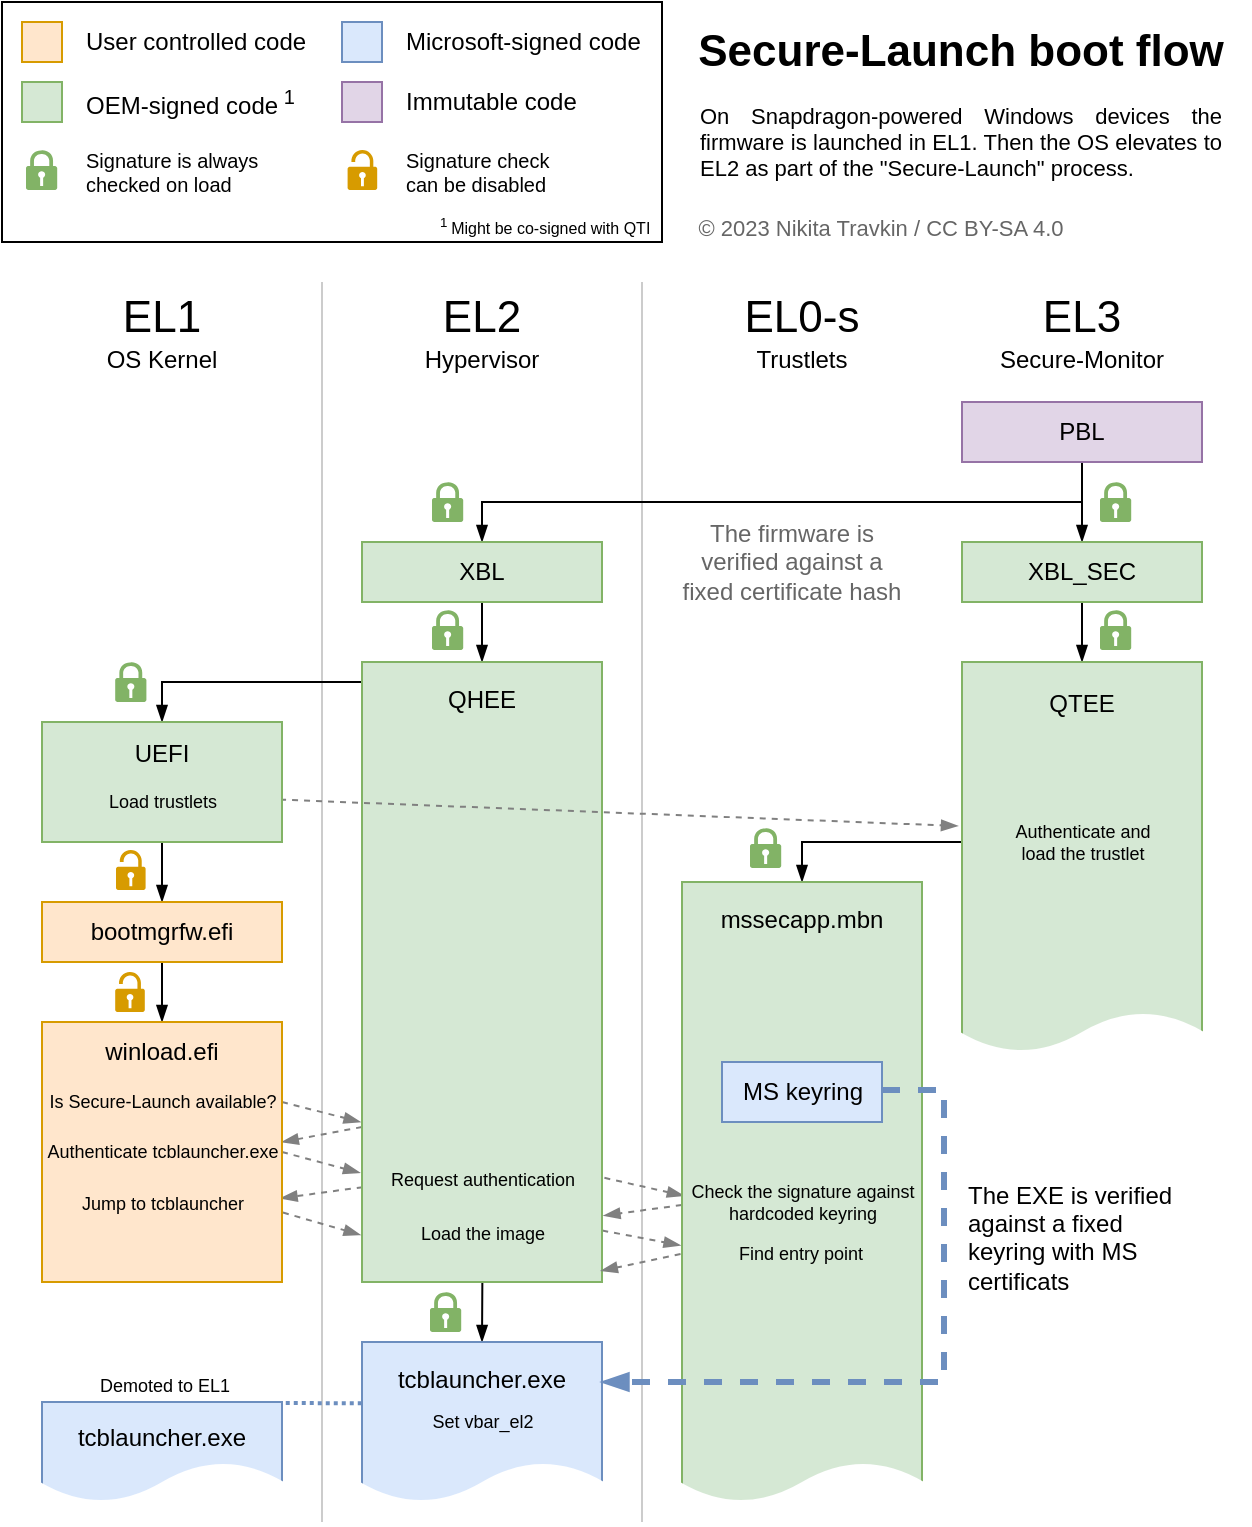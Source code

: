 <mxfile version="21.3.3" type="device" pages="3">
  <diagram name="High level" id="QaGkLpzNY3fIcSwiwL0v">
    <mxGraphModel dx="1023" dy="1161" grid="0" gridSize="10" guides="1" tooltips="1" connect="1" arrows="1" fold="1" page="1" pageScale="1" pageWidth="1169" pageHeight="827" math="0" shadow="0">
      <root>
        <mxCell id="0" />
        <mxCell id="1" parent="0" />
        <mxCell id="upqsOK9GShhbb4oI3mX5-88" value="" style="endArrow=none;html=1;strokeWidth=1;rounded=0;labelBackgroundColor=default;strokeColor=#CCCCCC;fontFamily=Helvetica;fontSize=11;fontColor=default;shape=connector;" edge="1" parent="1">
          <mxGeometry width="50" height="50" relative="1" as="geometry">
            <mxPoint x="330" y="770" as="sourcePoint" />
            <mxPoint x="330" y="150" as="targetPoint" />
          </mxGeometry>
        </mxCell>
        <mxCell id="upqsOK9GShhbb4oI3mX5-89" value="" style="endArrow=none;html=1;strokeWidth=1;rounded=0;labelBackgroundColor=default;strokeColor=#CCCCCC;fontFamily=Helvetica;fontSize=11;fontColor=default;shape=connector;" edge="1" parent="1">
          <mxGeometry width="50" height="50" relative="1" as="geometry">
            <mxPoint x="170" y="770" as="sourcePoint" />
            <mxPoint x="170" y="150" as="targetPoint" />
          </mxGeometry>
        </mxCell>
        <mxCell id="upqsOK9GShhbb4oI3mX5-9" value="" style="rounded=0;whiteSpace=wrap;html=1;" vertex="1" parent="1">
          <mxGeometry x="10" y="10" width="330" height="120" as="geometry" />
        </mxCell>
        <mxCell id="upqsOK9GShhbb4oI3mX5-1" value="&lt;div&gt;&lt;font style=&quot;font-size: 22px;&quot;&gt;EL1&lt;/font&gt;&lt;/div&gt;OS Kernel" style="text;html=1;strokeColor=none;fillColor=none;align=center;verticalAlign=middle;whiteSpace=wrap;rounded=0;" vertex="1" parent="1">
          <mxGeometry x="60" y="160" width="60" height="30" as="geometry" />
        </mxCell>
        <mxCell id="upqsOK9GShhbb4oI3mX5-4" value="&lt;div&gt;&lt;font style=&quot;font-size: 22px;&quot;&gt;EL2&lt;/font&gt;&lt;/div&gt;Hypervisor" style="text;html=1;strokeColor=none;fillColor=none;align=center;verticalAlign=middle;whiteSpace=wrap;rounded=0;" vertex="1" parent="1">
          <mxGeometry x="220" y="160" width="60" height="30" as="geometry" />
        </mxCell>
        <mxCell id="upqsOK9GShhbb4oI3mX5-5" value="&lt;div&gt;&lt;font style=&quot;font-size: 22px;&quot;&gt;EL3&lt;/font&gt;&lt;/div&gt;Secure-Monitor" style="text;html=1;strokeColor=none;fillColor=none;align=center;verticalAlign=middle;whiteSpace=wrap;rounded=0;" vertex="1" parent="1">
          <mxGeometry x="500" y="160" width="100" height="30" as="geometry" />
        </mxCell>
        <mxCell id="upqsOK9GShhbb4oI3mX5-8" value="&lt;div style=&quot;font-size: 8px;&quot; align=&quot;left&quot;&gt;&lt;font style=&quot;font-size: 8px;&quot;&gt;&lt;sup&gt;1 &lt;/sup&gt;Might be co-signed with QTI&lt;font style=&quot;font-size: 10px;&quot;&gt;&lt;br&gt;&lt;/font&gt;&lt;/font&gt;&lt;/div&gt;" style="text;html=1;align=left;verticalAlign=middle;resizable=0;points=[];autosize=1;strokeColor=none;fillColor=none;" vertex="1" parent="1">
          <mxGeometry x="227" y="107" width="130" height="30" as="geometry" />
        </mxCell>
        <mxCell id="upqsOK9GShhbb4oI3mX5-10" value="" style="rounded=0;whiteSpace=wrap;html=1;strokeWidth=1;strokeColor=#d79b00;fillColor=#ffe6cc;" vertex="1" parent="1">
          <mxGeometry x="20" y="20" width="20" height="20" as="geometry" />
        </mxCell>
        <mxCell id="upqsOK9GShhbb4oI3mX5-11" value="" style="rounded=0;whiteSpace=wrap;html=1;strokeWidth=1;strokeColor=#82b366;fillColor=#d5e8d4;" vertex="1" parent="1">
          <mxGeometry x="20" y="50" width="20" height="20" as="geometry" />
        </mxCell>
        <mxCell id="upqsOK9GShhbb4oI3mX5-12" value="" style="rounded=0;whiteSpace=wrap;html=1;strokeWidth=1;strokeColor=#6c8ebf;fillColor=#dae8fc;" vertex="1" parent="1">
          <mxGeometry x="180" y="20" width="20" height="20" as="geometry" />
        </mxCell>
        <mxCell id="upqsOK9GShhbb4oI3mX5-13" value="&lt;div align=&quot;left&quot;&gt;User controlled code&lt;br&gt;&lt;/div&gt;" style="text;html=1;align=left;verticalAlign=middle;resizable=0;points=[];autosize=1;strokeColor=none;fillColor=none;" vertex="1" parent="1">
          <mxGeometry x="50" y="15" width="130" height="30" as="geometry" />
        </mxCell>
        <mxCell id="upqsOK9GShhbb4oI3mX5-14" value="OEM-signed code&lt;sup&gt; 1&lt;br&gt;&lt;/sup&gt;" style="text;html=1;align=left;verticalAlign=middle;resizable=0;points=[];autosize=1;strokeColor=none;fillColor=none;" vertex="1" parent="1">
          <mxGeometry x="50" y="45" width="130" height="30" as="geometry" />
        </mxCell>
        <mxCell id="upqsOK9GShhbb4oI3mX5-17" value="Microsoft-signed code" style="text;html=1;align=left;verticalAlign=middle;resizable=0;points=[];autosize=1;strokeColor=none;fillColor=none;" vertex="1" parent="1">
          <mxGeometry x="210" y="15" width="140" height="30" as="geometry" />
        </mxCell>
        <mxCell id="upqsOK9GShhbb4oI3mX5-43" style="edgeStyle=orthogonalEdgeStyle;rounded=0;orthogonalLoop=1;jettySize=auto;html=1;exitX=0.5;exitY=1;exitDx=0;exitDy=0;entryX=0.5;entryY=0;entryDx=0;entryDy=0;endArrow=blockThin;endFill=1;" edge="1" parent="1" source="upqsOK9GShhbb4oI3mX5-19" target="upqsOK9GShhbb4oI3mX5-22">
          <mxGeometry relative="1" as="geometry" />
        </mxCell>
        <mxCell id="upqsOK9GShhbb4oI3mX5-45" style="edgeStyle=orthogonalEdgeStyle;rounded=0;orthogonalLoop=1;jettySize=auto;html=1;exitX=0.5;exitY=1;exitDx=0;exitDy=0;entryX=0.5;entryY=0;entryDx=0;entryDy=0;endArrow=blockThin;endFill=1;" edge="1" parent="1" source="upqsOK9GShhbb4oI3mX5-19" target="upqsOK9GShhbb4oI3mX5-23">
          <mxGeometry relative="1" as="geometry" />
        </mxCell>
        <mxCell id="upqsOK9GShhbb4oI3mX5-19" value="PBL" style="rounded=0;whiteSpace=wrap;html=1;fillColor=#e1d5e7;strokeColor=#9673a6;fontColor=#000000;" vertex="1" parent="1">
          <mxGeometry x="490" y="210" width="120" height="30" as="geometry" />
        </mxCell>
        <mxCell id="upqsOK9GShhbb4oI3mX5-20" value="" style="rounded=0;whiteSpace=wrap;html=1;strokeWidth=1;strokeColor=#9673a6;fillColor=#e1d5e7;" vertex="1" parent="1">
          <mxGeometry x="180" y="50" width="20" height="20" as="geometry" />
        </mxCell>
        <mxCell id="upqsOK9GShhbb4oI3mX5-21" value="Immutable code" style="text;html=1;align=left;verticalAlign=middle;resizable=0;points=[];autosize=1;strokeColor=none;fillColor=none;" vertex="1" parent="1">
          <mxGeometry x="210" y="45" width="110" height="30" as="geometry" />
        </mxCell>
        <mxCell id="upqsOK9GShhbb4oI3mX5-46" style="edgeStyle=orthogonalEdgeStyle;rounded=0;orthogonalLoop=1;jettySize=auto;html=1;exitX=0.5;exitY=1;exitDx=0;exitDy=0;entryX=0.5;entryY=0;entryDx=0;entryDy=0;endArrow=blockThin;endFill=1;" edge="1" parent="1" source="upqsOK9GShhbb4oI3mX5-22" target="upqsOK9GShhbb4oI3mX5-25">
          <mxGeometry relative="1" as="geometry" />
        </mxCell>
        <mxCell id="upqsOK9GShhbb4oI3mX5-22" value="XBL_SEC" style="rounded=0;whiteSpace=wrap;html=1;fillColor=#d5e8d4;strokeColor=#82b366;fontColor=#000000;" vertex="1" parent="1">
          <mxGeometry x="490" y="280" width="120" height="30" as="geometry" />
        </mxCell>
        <mxCell id="upqsOK9GShhbb4oI3mX5-47" style="edgeStyle=orthogonalEdgeStyle;shape=connector;rounded=0;orthogonalLoop=1;jettySize=auto;html=1;exitX=0.5;exitY=1;exitDx=0;exitDy=0;entryX=0.5;entryY=0;entryDx=0;entryDy=0;labelBackgroundColor=default;strokeColor=default;fontFamily=Helvetica;fontSize=11;fontColor=default;endArrow=blockThin;endFill=1;" edge="1" parent="1" source="upqsOK9GShhbb4oI3mX5-23" target="upqsOK9GShhbb4oI3mX5-30">
          <mxGeometry relative="1" as="geometry" />
        </mxCell>
        <mxCell id="upqsOK9GShhbb4oI3mX5-23" value="XBL" style="rounded=0;whiteSpace=wrap;html=1;fillColor=#d5e8d4;strokeColor=#82b366;fontColor=#000000;" vertex="1" parent="1">
          <mxGeometry x="190" y="280" width="120" height="30" as="geometry" />
        </mxCell>
        <mxCell id="upqsOK9GShhbb4oI3mX5-59" style="edgeStyle=orthogonalEdgeStyle;shape=connector;rounded=0;orthogonalLoop=1;jettySize=auto;html=1;exitX=0.015;exitY=0.214;exitDx=0;exitDy=0;entryX=0.5;entryY=0;entryDx=0;entryDy=0;labelBackgroundColor=default;strokeColor=default;fontFamily=Helvetica;fontSize=11;fontColor=default;endArrow=blockThin;endFill=1;exitPerimeter=0;" edge="1" parent="1" source="upqsOK9GShhbb4oI3mX5-25" target="upqsOK9GShhbb4oI3mX5-32">
          <mxGeometry relative="1" as="geometry">
            <Array as="points">
              <mxPoint x="410" y="430" />
            </Array>
          </mxGeometry>
        </mxCell>
        <mxCell id="upqsOK9GShhbb4oI3mX5-25" value="&lt;div&gt;QTEE&lt;/div&gt;&lt;div&gt;&lt;br&gt;&lt;/div&gt;&lt;div&gt;&lt;br&gt;&lt;/div&gt;&lt;div&gt;&lt;br&gt;&lt;/div&gt;&lt;div&gt;&lt;br&gt;&lt;/div&gt;&lt;div&gt;&lt;br&gt;&lt;/div&gt;&lt;div&gt;&lt;br&gt;&lt;/div&gt;&lt;div&gt;&lt;br&gt;&lt;/div&gt;&lt;div&gt;&lt;br&gt;&lt;/div&gt;&lt;div&gt;&lt;br&gt;&lt;/div&gt;&lt;div&gt;&lt;br&gt;&lt;/div&gt;&lt;div&gt;&lt;br&gt;&lt;/div&gt;" style="rounded=0;whiteSpace=wrap;html=1;fillColor=#d5e8d4;strokeColor=#82b366;fontColor=#000000;" vertex="1" parent="1">
          <mxGeometry x="490" y="340" width="120" height="200" as="geometry" />
        </mxCell>
        <mxCell id="upqsOK9GShhbb4oI3mX5-28" value="&lt;div&gt;&lt;font style=&quot;font-size: 22px;&quot;&gt;EL0-s&lt;/font&gt;&lt;/div&gt;Trustlets" style="text;html=1;strokeColor=none;fillColor=none;align=center;verticalAlign=middle;whiteSpace=wrap;rounded=0;" vertex="1" parent="1">
          <mxGeometry x="360" y="160" width="100" height="30" as="geometry" />
        </mxCell>
        <mxCell id="upqsOK9GShhbb4oI3mX5-53" style="edgeStyle=orthogonalEdgeStyle;shape=connector;rounded=0;orthogonalLoop=1;jettySize=auto;html=1;exitX=0.5;exitY=1;exitDx=0;exitDy=0;entryX=0.5;entryY=0;entryDx=0;entryDy=0;labelBackgroundColor=default;strokeColor=default;fontFamily=Helvetica;fontSize=11;fontColor=default;endArrow=blockThin;endFill=1;" edge="1" parent="1" target="upqsOK9GShhbb4oI3mX5-35">
          <mxGeometry relative="1" as="geometry">
            <mxPoint x="250" y="510" as="sourcePoint" />
          </mxGeometry>
        </mxCell>
        <mxCell id="upqsOK9GShhbb4oI3mX5-58" style="edgeStyle=orthogonalEdgeStyle;shape=connector;rounded=0;orthogonalLoop=1;jettySize=auto;html=1;exitX=0;exitY=0;exitDx=0;exitDy=0;entryX=0.5;entryY=0;entryDx=0;entryDy=0;labelBackgroundColor=default;strokeColor=default;fontFamily=Helvetica;fontSize=11;fontColor=default;endArrow=blockThin;endFill=1;" edge="1" parent="1" source="upqsOK9GShhbb4oI3mX5-30" target="upqsOK9GShhbb4oI3mX5-31">
          <mxGeometry relative="1" as="geometry">
            <Array as="points">
              <mxPoint x="190" y="350" />
              <mxPoint x="90" y="350" />
            </Array>
          </mxGeometry>
        </mxCell>
        <mxCell id="upqsOK9GShhbb4oI3mX5-63" style="shape=connector;rounded=0;orthogonalLoop=1;jettySize=auto;html=1;exitX=0;exitY=0.75;exitDx=0;exitDy=0;entryX=0.999;entryY=0.462;entryDx=0;entryDy=0;entryPerimeter=0;labelBackgroundColor=default;strokeColor=#808080;fontFamily=Helvetica;fontSize=11;fontColor=default;endArrow=blockThin;endFill=1;dashed=1;" edge="1" parent="1" source="upqsOK9GShhbb4oI3mX5-30" target="upqsOK9GShhbb4oI3mX5-34">
          <mxGeometry relative="1" as="geometry" />
        </mxCell>
        <mxCell id="upqsOK9GShhbb4oI3mX5-65" style="shape=connector;rounded=0;orthogonalLoop=1;jettySize=auto;html=1;exitX=0.003;exitY=0.847;exitDx=0;exitDy=0;entryX=0.994;entryY=0.678;entryDx=0;entryDy=0;entryPerimeter=0;labelBackgroundColor=default;strokeColor=#808080;fontFamily=Helvetica;fontSize=11;fontColor=default;endArrow=blockThin;endFill=1;exitPerimeter=0;dashed=1;" edge="1" parent="1" source="upqsOK9GShhbb4oI3mX5-30" target="upqsOK9GShhbb4oI3mX5-34">
          <mxGeometry relative="1" as="geometry" />
        </mxCell>
        <mxCell id="upqsOK9GShhbb4oI3mX5-72" style="edgeStyle=none;shape=connector;rounded=0;orthogonalLoop=1;jettySize=auto;html=1;exitX=1.01;exitY=0.832;exitDx=0;exitDy=0;dashed=1;labelBackgroundColor=default;strokeColor=#808080;fontFamily=Helvetica;fontSize=11;fontColor=default;endArrow=blockThin;endFill=1;exitPerimeter=0;entryX=0.008;entryY=0.506;entryDx=0;entryDy=0;entryPerimeter=0;" edge="1" parent="1" source="upqsOK9GShhbb4oI3mX5-30" target="upqsOK9GShhbb4oI3mX5-32">
          <mxGeometry relative="1" as="geometry" />
        </mxCell>
        <mxCell id="upqsOK9GShhbb4oI3mX5-74" style="edgeStyle=none;shape=connector;rounded=0;orthogonalLoop=1;jettySize=auto;html=1;entryX=-0.006;entryY=0.586;entryDx=0;entryDy=0;entryPerimeter=0;dashed=1;labelBackgroundColor=default;strokeColor=#808080;fontFamily=Helvetica;fontSize=11;fontColor=default;endArrow=blockThin;endFill=1;exitX=1.001;exitY=0.917;exitDx=0;exitDy=0;exitPerimeter=0;" edge="1" parent="1" source="upqsOK9GShhbb4oI3mX5-30" target="upqsOK9GShhbb4oI3mX5-32">
          <mxGeometry relative="1" as="geometry">
            <mxPoint x="310" y="620" as="sourcePoint" />
          </mxGeometry>
        </mxCell>
        <mxCell id="upqsOK9GShhbb4oI3mX5-30" value="&lt;div&gt;QHEE&lt;/div&gt;&lt;div&gt;&lt;br&gt;&lt;/div&gt;&lt;div&gt;&lt;br&gt;&lt;/div&gt;&lt;div&gt;&lt;br&gt;&lt;/div&gt;&lt;div&gt;&lt;br&gt;&lt;/div&gt;&lt;div&gt;&lt;br&gt;&lt;/div&gt;&lt;div&gt;&lt;br&gt;&lt;/div&gt;&lt;div&gt;&lt;br&gt;&lt;/div&gt;&lt;div&gt;&lt;br&gt;&lt;/div&gt;&lt;div&gt;&lt;br&gt;&lt;/div&gt;&lt;div&gt;&lt;br&gt;&lt;/div&gt;&lt;div&gt;&lt;br&gt;&lt;/div&gt;&lt;div&gt;&lt;br&gt;&lt;/div&gt;&lt;div&gt;&lt;br&gt;&lt;/div&gt;&lt;div&gt;&lt;br&gt;&lt;/div&gt;&lt;div&gt;&lt;br&gt;&lt;/div&gt;&lt;div&gt;&lt;br&gt;&lt;/div&gt;&lt;div&gt;&lt;br&gt;&lt;/div&gt;&lt;div&gt;&lt;br&gt;&lt;/div&gt;&lt;div&gt;&lt;br&gt;&lt;/div&gt;" style="rounded=0;whiteSpace=wrap;html=1;fillColor=#d5e8d4;strokeColor=#82b366;fontColor=#000000;" vertex="1" parent="1">
          <mxGeometry x="190" y="340" width="120" height="310" as="geometry" />
        </mxCell>
        <mxCell id="upqsOK9GShhbb4oI3mX5-57" style="edgeStyle=orthogonalEdgeStyle;shape=connector;rounded=0;orthogonalLoop=1;jettySize=auto;html=1;exitX=0.5;exitY=1;exitDx=0;exitDy=0;entryX=0.5;entryY=0;entryDx=0;entryDy=0;labelBackgroundColor=default;strokeColor=default;fontFamily=Helvetica;fontSize=11;fontColor=default;endArrow=blockThin;endFill=1;" edge="1" parent="1" source="upqsOK9GShhbb4oI3mX5-31" target="upqsOK9GShhbb4oI3mX5-33">
          <mxGeometry relative="1" as="geometry" />
        </mxCell>
        <mxCell id="upqsOK9GShhbb4oI3mX5-60" style="shape=connector;rounded=0;orthogonalLoop=1;jettySize=auto;html=1;exitX=0.992;exitY=0.647;exitDx=0;exitDy=0;labelBackgroundColor=default;strokeColor=#808080;fontFamily=Helvetica;fontSize=11;fontColor=default;endArrow=blockThin;endFill=1;dashed=1;exitPerimeter=0;" edge="1" parent="1" source="upqsOK9GShhbb4oI3mX5-31">
          <mxGeometry relative="1" as="geometry">
            <mxPoint x="488" y="422" as="targetPoint" />
          </mxGeometry>
        </mxCell>
        <mxCell id="upqsOK9GShhbb4oI3mX5-31" value="&lt;div&gt;UEFI&lt;/div&gt;&lt;div&gt;&lt;br&gt;&lt;/div&gt;&lt;div&gt;&lt;br&gt;&lt;/div&gt;" style="rounded=0;whiteSpace=wrap;html=1;fillColor=#d5e8d4;strokeColor=#82b366;fontColor=#000000;" vertex="1" parent="1">
          <mxGeometry x="30" y="370" width="120" height="60" as="geometry" />
        </mxCell>
        <mxCell id="upqsOK9GShhbb4oI3mX5-73" style="edgeStyle=none;shape=connector;rounded=0;orthogonalLoop=1;jettySize=auto;html=1;exitX=-0.001;exitY=0.521;exitDx=0;exitDy=0;entryX=1.006;entryY=0.893;entryDx=0;entryDy=0;entryPerimeter=0;dashed=1;labelBackgroundColor=default;strokeColor=#808080;fontFamily=Helvetica;fontSize=11;fontColor=default;endArrow=blockThin;endFill=1;exitPerimeter=0;" edge="1" parent="1" source="upqsOK9GShhbb4oI3mX5-32" target="upqsOK9GShhbb4oI3mX5-30">
          <mxGeometry relative="1" as="geometry" />
        </mxCell>
        <mxCell id="upqsOK9GShhbb4oI3mX5-75" style="edgeStyle=none;shape=connector;rounded=0;orthogonalLoop=1;jettySize=auto;html=1;exitX=-0.006;exitY=0.6;exitDx=0;exitDy=0;entryX=0.995;entryY=0.982;entryDx=0;entryDy=0;entryPerimeter=0;dashed=1;labelBackgroundColor=default;strokeColor=#808080;fontFamily=Helvetica;fontSize=11;fontColor=default;endArrow=blockThin;endFill=1;exitPerimeter=0;" edge="1" parent="1" source="upqsOK9GShhbb4oI3mX5-32" target="upqsOK9GShhbb4oI3mX5-30">
          <mxGeometry relative="1" as="geometry" />
        </mxCell>
        <mxCell id="upqsOK9GShhbb4oI3mX5-32" value="&lt;div&gt;mssecapp.mbn&lt;/div&gt;&lt;div&gt;&lt;br&gt;&lt;/div&gt;&lt;div&gt;&lt;br&gt;&lt;/div&gt;&lt;div&gt;&lt;br&gt;&lt;/div&gt;&lt;div&gt;&lt;br&gt;&lt;/div&gt;&lt;div&gt;&lt;br&gt;&lt;/div&gt;&lt;div&gt;&lt;br&gt;&lt;/div&gt;&lt;div&gt;&lt;br&gt;&lt;/div&gt;&lt;div&gt;&lt;br&gt;&lt;/div&gt;&lt;div&gt;&lt;br&gt;&lt;/div&gt;&lt;div&gt;&lt;br&gt;&lt;/div&gt;&lt;div&gt;&lt;br&gt;&lt;/div&gt;&lt;div&gt;&lt;br&gt;&lt;/div&gt;&lt;div&gt;&lt;br&gt;&lt;/div&gt;&lt;div&gt;&lt;br&gt;&lt;/div&gt;&lt;div&gt;&lt;br&gt;&lt;/div&gt;&lt;div&gt;&lt;br&gt;&lt;/div&gt;&lt;div&gt;&lt;br&gt;&lt;/div&gt;&lt;div&gt;&lt;br&gt;&lt;/div&gt;&lt;div&gt;&lt;br&gt;&lt;/div&gt;" style="rounded=0;whiteSpace=wrap;html=1;fillColor=#d5e8d4;strokeColor=#82b366;fontColor=#000000;" vertex="1" parent="1">
          <mxGeometry x="350" y="450" width="120" height="310" as="geometry" />
        </mxCell>
        <mxCell id="upqsOK9GShhbb4oI3mX5-50" style="edgeStyle=orthogonalEdgeStyle;shape=connector;rounded=0;orthogonalLoop=1;jettySize=auto;html=1;exitX=0.5;exitY=1;exitDx=0;exitDy=0;entryX=0.5;entryY=0;entryDx=0;entryDy=0;labelBackgroundColor=default;strokeColor=default;fontFamily=Helvetica;fontSize=11;fontColor=default;endArrow=blockThin;endFill=1;" edge="1" parent="1" source="upqsOK9GShhbb4oI3mX5-33" target="upqsOK9GShhbb4oI3mX5-34">
          <mxGeometry relative="1" as="geometry" />
        </mxCell>
        <mxCell id="upqsOK9GShhbb4oI3mX5-33" value="bootmgrfw.efi" style="rounded=0;whiteSpace=wrap;html=1;fillColor=#ffe6cc;strokeColor=#d79b00;fontColor=#000000;" vertex="1" parent="1">
          <mxGeometry x="30" y="460" width="120" height="30" as="geometry" />
        </mxCell>
        <mxCell id="upqsOK9GShhbb4oI3mX5-62" style="shape=connector;rounded=0;orthogonalLoop=1;jettySize=auto;html=1;labelBackgroundColor=default;strokeColor=#808080;fontFamily=Helvetica;fontSize=11;fontColor=default;endArrow=blockThin;endFill=1;dashed=1;entryX=-0.006;entryY=0.742;entryDx=0;entryDy=0;entryPerimeter=0;" edge="1" parent="1" target="upqsOK9GShhbb4oI3mX5-30">
          <mxGeometry relative="1" as="geometry">
            <mxPoint x="150" y="560" as="sourcePoint" />
          </mxGeometry>
        </mxCell>
        <mxCell id="upqsOK9GShhbb4oI3mX5-64" style="shape=connector;rounded=0;orthogonalLoop=1;jettySize=auto;html=1;exitX=1;exitY=0.5;exitDx=0;exitDy=0;entryX=-0.008;entryY=0.824;entryDx=0;entryDy=0;entryPerimeter=0;labelBackgroundColor=default;strokeColor=#808080;fontFamily=Helvetica;fontSize=11;fontColor=default;endArrow=blockThin;endFill=1;dashed=1;" edge="1" parent="1" source="upqsOK9GShhbb4oI3mX5-34" target="upqsOK9GShhbb4oI3mX5-30">
          <mxGeometry relative="1" as="geometry" />
        </mxCell>
        <mxCell id="upqsOK9GShhbb4oI3mX5-66" style="shape=connector;rounded=0;orthogonalLoop=1;jettySize=auto;html=1;exitX=1.004;exitY=0.733;exitDx=0;exitDy=0;entryX=-0.006;entryY=0.924;entryDx=0;entryDy=0;entryPerimeter=0;labelBackgroundColor=default;strokeColor=#808080;fontFamily=Helvetica;fontSize=11;fontColor=default;endArrow=blockThin;endFill=1;dashed=1;exitPerimeter=0;" edge="1" parent="1" source="upqsOK9GShhbb4oI3mX5-34" target="upqsOK9GShhbb4oI3mX5-30">
          <mxGeometry relative="1" as="geometry" />
        </mxCell>
        <mxCell id="upqsOK9GShhbb4oI3mX5-34" value="&lt;div&gt;winload.efi&lt;/div&gt;&lt;div&gt;&lt;br&gt;&lt;/div&gt;&lt;div&gt;&lt;br&gt;&lt;/div&gt;&lt;div&gt;&lt;br&gt;&lt;/div&gt;&lt;div&gt;&lt;br&gt;&lt;/div&gt;&lt;div&gt;&lt;br&gt;&lt;/div&gt;&lt;div&gt;&lt;br&gt;&lt;/div&gt;&lt;div&gt;&lt;br&gt;&lt;/div&gt;" style="rounded=0;whiteSpace=wrap;html=1;fillColor=#ffe6cc;strokeColor=#d79b00;fontColor=#000000;" vertex="1" parent="1">
          <mxGeometry x="30" y="520" width="120" height="130" as="geometry" />
        </mxCell>
        <mxCell id="upqsOK9GShhbb4oI3mX5-37" style="rounded=0;orthogonalLoop=1;jettySize=auto;html=1;exitX=-0.001;exitY=0.383;exitDx=0;exitDy=0;fillColor=#dae8fc;strokeColor=#6c8ebf;endArrow=none;endFill=0;strokeWidth=2;exitPerimeter=0;entryX=1;entryY=0.01;entryDx=0;entryDy=0;entryPerimeter=0;dashed=1;dashPattern=1 1;" edge="1" parent="1" source="upqsOK9GShhbb4oI3mX5-35" target="upqsOK9GShhbb4oI3mX5-36">
          <mxGeometry relative="1" as="geometry">
            <mxPoint x="150" y="711" as="targetPoint" />
          </mxGeometry>
        </mxCell>
        <mxCell id="upqsOK9GShhbb4oI3mX5-35" value="&lt;div&gt;tcblauncher.exe&lt;/div&gt;&lt;div&gt;&lt;br&gt;&lt;/div&gt;&lt;div&gt;&lt;br&gt;&lt;/div&gt;&lt;div&gt;&lt;br&gt;&lt;/div&gt;" style="rounded=0;whiteSpace=wrap;html=1;fillColor=#dae8fc;strokeColor=#6c8ebf;fontColor=#000000;" vertex="1" parent="1">
          <mxGeometry x="190" y="680" width="120" height="80" as="geometry" />
        </mxCell>
        <mxCell id="upqsOK9GShhbb4oI3mX5-36" value="&lt;div&gt;tcblauncher.exe&lt;/div&gt;&lt;div&gt;&lt;br&gt;&lt;/div&gt;" style="rounded=0;whiteSpace=wrap;html=1;fillColor=#dae8fc;strokeColor=#6c8ebf;fontColor=#000000;" vertex="1" parent="1">
          <mxGeometry x="30" y="710" width="120" height="50" as="geometry" />
        </mxCell>
        <mxCell id="upqsOK9GShhbb4oI3mX5-54" value="" style="shape=document;whiteSpace=wrap;html=1;boundedLbl=1;fontFamily=Helvetica;fontSize=11;rotation=-180;size=0.667;strokeColor=none;perimeterSpacing=0;fillColor=default;" vertex="1" parent="1">
          <mxGeometry x="29" y="740" width="122" height="30" as="geometry" />
        </mxCell>
        <mxCell id="upqsOK9GShhbb4oI3mX5-55" value="" style="shape=document;whiteSpace=wrap;html=1;boundedLbl=1;fontFamily=Helvetica;fontSize=11;rotation=-180;size=0.667;strokeColor=none;perimeterSpacing=0;fillColor=default;fillStyle=auto;" vertex="1" parent="1">
          <mxGeometry x="349" y="740" width="122" height="30" as="geometry" />
        </mxCell>
        <mxCell id="upqsOK9GShhbb4oI3mX5-56" value="" style="shape=document;whiteSpace=wrap;html=1;boundedLbl=1;fontFamily=Helvetica;fontSize=11;rotation=-180;size=0.667;strokeColor=none;perimeterSpacing=0;fillColor=default;gradientDirection=north;" vertex="1" parent="1">
          <mxGeometry x="489" y="515" width="122" height="30" as="geometry" />
        </mxCell>
        <mxCell id="upqsOK9GShhbb4oI3mX5-69" value="" style="shape=document;whiteSpace=wrap;html=1;boundedLbl=1;fontFamily=Helvetica;fontSize=11;rotation=-180;size=0.667;strokeColor=none;perimeterSpacing=0;fillColor=default;" vertex="1" parent="1">
          <mxGeometry x="189" y="740" width="122" height="30" as="geometry" />
        </mxCell>
        <mxCell id="upqsOK9GShhbb4oI3mX5-77" value="&lt;div style=&quot;font-size: 9px;&quot;&gt;&lt;font style=&quot;font-size: 9px;&quot;&gt;Authenticate and&lt;/font&gt;&lt;/div&gt;&lt;div style=&quot;font-size: 9px;&quot;&gt;&lt;font style=&quot;font-size: 9px;&quot;&gt;load the trustlet&lt;/font&gt;&lt;/div&gt;" style="text;html=1;align=center;verticalAlign=middle;resizable=0;points=[];autosize=1;strokeColor=none;fillColor=none;fontSize=11;fontFamily=Helvetica;fontColor=#000000;fontStyle=0" vertex="1" parent="1">
          <mxGeometry x="505" y="410" width="90" height="40" as="geometry" />
        </mxCell>
        <mxCell id="upqsOK9GShhbb4oI3mX5-78" value="&lt;div style=&quot;font-size: 9px;&quot;&gt;&lt;font style=&quot;font-size: 9px;&quot;&gt;Check the signature against&lt;/font&gt;&lt;/div&gt;&lt;div style=&quot;font-size: 9px;&quot;&gt;&lt;font style=&quot;font-size: 9px;&quot;&gt;hardcoded keyring&lt;font style=&quot;font-size: 9px;&quot;&gt;&lt;br&gt;&lt;/font&gt;&lt;/font&gt;&lt;/div&gt;" style="text;html=1;align=center;verticalAlign=middle;resizable=0;points=[];autosize=1;strokeColor=none;fillColor=none;fontSize=11;fontFamily=Helvetica;fontColor=#000000;fontStyle=0" vertex="1" parent="1">
          <mxGeometry x="345" y="590" width="130" height="40" as="geometry" />
        </mxCell>
        <mxCell id="upqsOK9GShhbb4oI3mX5-79" value="&lt;font style=&quot;font-size: 9px;&quot;&gt;Find entry point&lt;/font&gt;" style="text;html=1;align=center;verticalAlign=middle;resizable=0;points=[];autosize=1;strokeColor=none;fillColor=none;fontSize=11;fontFamily=Helvetica;fontColor=#000000;fontStyle=0" vertex="1" parent="1">
          <mxGeometry x="364" y="620" width="90" height="30" as="geometry" />
        </mxCell>
        <mxCell id="upqsOK9GShhbb4oI3mX5-80" value="&lt;div style=&quot;font-size: 9px;&quot;&gt;&lt;font style=&quot;font-size: 9px;&quot;&gt;Is Secure-Launch available?&lt;/font&gt;&lt;/div&gt;" style="text;html=1;align=center;verticalAlign=middle;resizable=0;points=[];autosize=1;strokeColor=none;fillColor=none;fontSize=11;fontFamily=Helvetica;fontColor=#000000;fontStyle=0" vertex="1" parent="1">
          <mxGeometry x="20" y="550" width="140" height="20" as="geometry" />
        </mxCell>
        <mxCell id="upqsOK9GShhbb4oI3mX5-81" value="&lt;div style=&quot;font-size: 9px;&quot;&gt;&lt;font style=&quot;font-size: 9px;&quot;&gt;Authenticate tcblauncher.exe&lt;br&gt;&lt;/font&gt;&lt;/div&gt;" style="text;html=1;align=center;verticalAlign=middle;resizable=0;points=[];autosize=1;strokeColor=none;fillColor=none;fontSize=11;fontFamily=Helvetica;fontColor=#000000;fontStyle=0" vertex="1" parent="1">
          <mxGeometry x="20" y="575" width="140" height="20" as="geometry" />
        </mxCell>
        <mxCell id="upqsOK9GShhbb4oI3mX5-82" value="&lt;font style=&quot;font-size: 9px;&quot;&gt;Request authentication&lt;font style=&quot;font-size: 9px;&quot;&gt;&lt;br&gt;&lt;/font&gt;&lt;/font&gt;" style="text;html=1;align=center;verticalAlign=middle;resizable=0;points=[];autosize=1;strokeColor=none;fillColor=none;fontSize=11;fontFamily=Helvetica;fontColor=#000000;fontStyle=0" vertex="1" parent="1">
          <mxGeometry x="190" y="583" width="120" height="30" as="geometry" />
        </mxCell>
        <mxCell id="upqsOK9GShhbb4oI3mX5-84" value="&lt;font style=&quot;font-size: 9px;&quot;&gt;Jump to tcblauncher&lt;/font&gt;" style="text;html=1;align=center;verticalAlign=middle;resizable=0;points=[];autosize=1;strokeColor=none;fillColor=none;fontSize=11;fontFamily=Helvetica;fontColor=#000000;fontStyle=0" vertex="1" parent="1">
          <mxGeometry x="40" y="595" width="100" height="30" as="geometry" />
        </mxCell>
        <mxCell id="upqsOK9GShhbb4oI3mX5-86" value="&lt;font style=&quot;font-size: 9px;&quot;&gt;Load the image&lt;/font&gt;" style="text;html=1;align=center;verticalAlign=middle;resizable=0;points=[];autosize=1;strokeColor=none;fillColor=none;fontSize=11;fontFamily=Helvetica;fontColor=#000000;fontStyle=0" vertex="1" parent="1">
          <mxGeometry x="205" y="610" width="90" height="30" as="geometry" />
        </mxCell>
        <mxCell id="upqsOK9GShhbb4oI3mX5-87" value="&lt;font style=&quot;font-size: 9px;&quot;&gt;Load trustlets&lt;/font&gt;" style="text;html=1;align=center;verticalAlign=middle;resizable=0;points=[];autosize=1;strokeColor=none;fillColor=none;fontSize=11;fontFamily=Helvetica;fontColor=#000000;fontStyle=0" vertex="1" parent="1">
          <mxGeometry x="50" y="394" width="80" height="30" as="geometry" />
        </mxCell>
        <mxCell id="upqsOK9GShhbb4oI3mX5-90" value="&lt;div style=&quot;font-size: 9px;&quot;&gt;&lt;font style=&quot;font-size: 9px;&quot;&gt;Set vbar_el2&lt;br&gt;&lt;/font&gt;&lt;/div&gt;" style="text;html=1;align=center;verticalAlign=middle;resizable=0;points=[];autosize=1;strokeColor=none;fillColor=none;fontSize=11;fontFamily=Helvetica;fontColor=#000000;fontStyle=0" vertex="1" parent="1">
          <mxGeometry x="215" y="710" width="70" height="20" as="geometry" />
        </mxCell>
        <mxCell id="upqsOK9GShhbb4oI3mX5-91" value="&lt;font style=&quot;font-size: 9px;&quot;&gt;Demoted to EL1&lt;/font&gt;" style="text;html=1;align=center;verticalAlign=middle;resizable=0;points=[];autosize=1;strokeColor=none;fillColor=none;fontSize=11;fontFamily=Helvetica;fontColor=default;" vertex="1" parent="1">
          <mxGeometry x="49" y="688" width="83" height="25" as="geometry" />
        </mxCell>
        <mxCell id="upqsOK9GShhbb4oI3mX5-96" value="" style="sketch=0;aspect=fixed;pointerEvents=1;shadow=0;dashed=0;html=1;strokeColor=none;labelPosition=center;verticalLabelPosition=bottom;verticalAlign=top;align=center;fillColor=#82B366;shape=mxgraph.mscae.enterprise.lock;fontFamily=Helvetica;fontSize=11;" vertex="1" parent="1">
          <mxGeometry x="22.0" y="84" width="15.6" height="20" as="geometry" />
        </mxCell>
        <mxCell id="upqsOK9GShhbb4oI3mX5-97" value="" style="sketch=0;aspect=fixed;pointerEvents=1;shadow=0;dashed=0;html=1;strokeColor=none;labelPosition=center;verticalLabelPosition=bottom;verticalAlign=top;align=center;fillColor=#D79B00;shape=mxgraph.mscae.enterprise.lock_unlocked;fontFamily=Helvetica;fontSize=11;fontColor=default;" vertex="1" parent="1">
          <mxGeometry x="182.8" y="84" width="14.8" height="20" as="geometry" />
        </mxCell>
        <mxCell id="upqsOK9GShhbb4oI3mX5-98" value="&lt;div style=&quot;font-size: 10px;&quot; align=&quot;left&quot;&gt;&lt;font style=&quot;font-size: 10px;&quot;&gt;Signature is always&lt;br&gt;checked on load&lt;br&gt;&lt;/font&gt;&lt;/div&gt;" style="text;html=1;align=left;verticalAlign=middle;resizable=0;points=[];autosize=1;strokeColor=none;fillColor=none;" vertex="1" parent="1">
          <mxGeometry x="50" y="75" width="110" height="40" as="geometry" />
        </mxCell>
        <mxCell id="upqsOK9GShhbb4oI3mX5-99" value="&lt;div style=&quot;font-size: 10px;&quot; align=&quot;left&quot;&gt;&lt;font style=&quot;font-size: 10px;&quot;&gt;Signature check &lt;br&gt;&lt;/font&gt;&lt;font style=&quot;font-size: 10px;&quot;&gt;can be disabled&lt;/font&gt;&lt;/div&gt;" style="text;html=1;align=left;verticalAlign=middle;resizable=0;points=[];autosize=1;strokeColor=none;fillColor=none;" vertex="1" parent="1">
          <mxGeometry x="210" y="75" width="100" height="40" as="geometry" />
        </mxCell>
        <mxCell id="upqsOK9GShhbb4oI3mX5-100" value="" style="sketch=0;aspect=fixed;pointerEvents=1;shadow=0;dashed=0;html=1;strokeColor=none;labelPosition=center;verticalLabelPosition=bottom;verticalAlign=top;align=center;fillColor=#82B366;shape=mxgraph.mscae.enterprise.lock;fontFamily=Helvetica;fontSize=11;" vertex="1" parent="1">
          <mxGeometry x="559" y="250" width="15.6" height="20" as="geometry" />
        </mxCell>
        <mxCell id="upqsOK9GShhbb4oI3mX5-101" value="" style="sketch=0;aspect=fixed;pointerEvents=1;shadow=0;dashed=0;html=1;strokeColor=none;labelPosition=center;verticalLabelPosition=bottom;verticalAlign=top;align=center;fillColor=#82B366;shape=mxgraph.mscae.enterprise.lock;fontFamily=Helvetica;fontSize=11;" vertex="1" parent="1">
          <mxGeometry x="384" y="423" width="15.6" height="20" as="geometry" />
        </mxCell>
        <mxCell id="upqsOK9GShhbb4oI3mX5-102" value="" style="sketch=0;aspect=fixed;pointerEvents=1;shadow=0;dashed=0;html=1;strokeColor=none;labelPosition=center;verticalLabelPosition=bottom;verticalAlign=top;align=center;fillColor=#82B366;shape=mxgraph.mscae.enterprise.lock;fontFamily=Helvetica;fontSize=11;" vertex="1" parent="1">
          <mxGeometry x="66.6" y="340" width="15.6" height="20" as="geometry" />
        </mxCell>
        <mxCell id="upqsOK9GShhbb4oI3mX5-103" value="" style="sketch=0;aspect=fixed;pointerEvents=1;shadow=0;dashed=0;html=1;strokeColor=none;labelPosition=center;verticalLabelPosition=bottom;verticalAlign=top;align=center;fillColor=#82B366;shape=mxgraph.mscae.enterprise.lock;fontFamily=Helvetica;fontSize=11;" vertex="1" parent="1">
          <mxGeometry x="224" y="655" width="15.6" height="20" as="geometry" />
        </mxCell>
        <mxCell id="upqsOK9GShhbb4oI3mX5-105" value="" style="sketch=0;aspect=fixed;pointerEvents=1;shadow=0;dashed=0;html=1;strokeColor=none;labelPosition=center;verticalLabelPosition=bottom;verticalAlign=top;align=center;fillColor=#D79B00;shape=mxgraph.mscae.enterprise.lock_unlocked;fontFamily=Helvetica;fontSize=11;fontColor=default;" vertex="1" parent="1">
          <mxGeometry x="67" y="434" width="14.8" height="20" as="geometry" />
        </mxCell>
        <mxCell id="upqsOK9GShhbb4oI3mX5-106" value="" style="sketch=0;aspect=fixed;pointerEvents=1;shadow=0;dashed=0;html=1;strokeColor=none;labelPosition=center;verticalLabelPosition=bottom;verticalAlign=top;align=center;fillColor=#D79B00;shape=mxgraph.mscae.enterprise.lock_unlocked;fontFamily=Helvetica;fontSize=11;fontColor=default;" vertex="1" parent="1">
          <mxGeometry x="66.6" y="495" width="14.8" height="20" as="geometry" />
        </mxCell>
        <mxCell id="upqsOK9GShhbb4oI3mX5-107" value="" style="sketch=0;aspect=fixed;pointerEvents=1;shadow=0;dashed=0;html=1;strokeColor=none;labelPosition=center;verticalLabelPosition=bottom;verticalAlign=top;align=center;fillColor=#82B366;shape=mxgraph.mscae.enterprise.lock;fontFamily=Helvetica;fontSize=11;" vertex="1" parent="1">
          <mxGeometry x="225" y="250" width="15.6" height="20" as="geometry" />
        </mxCell>
        <mxCell id="upqsOK9GShhbb4oI3mX5-108" value="" style="sketch=0;aspect=fixed;pointerEvents=1;shadow=0;dashed=0;html=1;strokeColor=none;labelPosition=center;verticalLabelPosition=bottom;verticalAlign=top;align=center;fillColor=#82B366;shape=mxgraph.mscae.enterprise.lock;fontFamily=Helvetica;fontSize=11;" vertex="1" parent="1">
          <mxGeometry x="225" y="314" width="15.6" height="20" as="geometry" />
        </mxCell>
        <mxCell id="upqsOK9GShhbb4oI3mX5-109" value="" style="sketch=0;aspect=fixed;pointerEvents=1;shadow=0;dashed=0;html=1;strokeColor=none;labelPosition=center;verticalLabelPosition=bottom;verticalAlign=top;align=center;fillColor=#82B366;shape=mxgraph.mscae.enterprise.lock;fontFamily=Helvetica;fontSize=11;" vertex="1" parent="1">
          <mxGeometry x="559" y="314" width="15.6" height="20" as="geometry" />
        </mxCell>
        <mxCell id="upqsOK9GShhbb4oI3mX5-110" value="&lt;font style=&quot;font-size: 22px;&quot;&gt;&lt;b&gt;&lt;font style=&quot;font-size: 22px;&quot;&gt;Secure-Launch boot flow&lt;/font&gt;&lt;/b&gt;&lt;/font&gt;" style="text;html=1;align=center;verticalAlign=middle;resizable=0;points=[];autosize=1;strokeColor=none;fillColor=none;fontSize=11;fontFamily=Helvetica;fontColor=default;" vertex="1" parent="1">
          <mxGeometry x="344" y="15" width="290" height="40" as="geometry" />
        </mxCell>
        <mxCell id="upqsOK9GShhbb4oI3mX5-114" value="&lt;font color=&quot;#666666&quot;&gt;© 2023 Nikita Travkin / CC BY-SA 4.0&lt;/font&gt;" style="text;html=1;align=center;verticalAlign=middle;resizable=0;points=[];autosize=1;strokeColor=none;fillColor=none;fontSize=11;fontFamily=Helvetica;fontColor=default;" vertex="1" parent="1">
          <mxGeometry x="349" y="110" width="200" height="25" as="geometry" />
        </mxCell>
        <mxCell id="upqsOK9GShhbb4oI3mX5-116" value="&lt;div align=&quot;justify&quot;&gt;On Snapdragon-powered Windows devices the firmware is launched in EL1. Then the OS elevates to EL2 as part of the &quot;Secure-Launch&quot; process.&lt;br&gt;&lt;/div&gt;" style="rounded=0;whiteSpace=wrap;html=1;fontFamily=Helvetica;fontSize=11;fontColor=default;fillColor=none;strokeColor=none;" vertex="1" parent="1">
          <mxGeometry x="357.5" y="50" width="263" height="60" as="geometry" />
        </mxCell>
        <mxCell id="FgYAJCwcy2mrpjJ7aL13-1" style="edgeStyle=orthogonalEdgeStyle;rounded=0;orthogonalLoop=1;jettySize=auto;html=1;entryX=1;entryY=0.25;entryDx=0;entryDy=0;endArrow=blockThin;endFill=1;fillColor=#dae8fc;strokeColor=#6c8ebf;dashed=1;strokeWidth=3;" edge="1" parent="1" source="FgYAJCwcy2mrpjJ7aL13-2" target="upqsOK9GShhbb4oI3mX5-35">
          <mxGeometry relative="1" as="geometry">
            <mxPoint x="310" y="674" as="targetPoint" />
            <Array as="points">
              <mxPoint x="481" y="554" />
              <mxPoint x="481" y="700" />
            </Array>
          </mxGeometry>
        </mxCell>
        <mxCell id="FgYAJCwcy2mrpjJ7aL13-2" value="&lt;div&gt;MS keyring&lt;br&gt;&lt;/div&gt;" style="text;html=1;align=center;verticalAlign=middle;resizable=0;points=[];autosize=1;strokeColor=#6c8ebf;fillColor=#dae8fc;fontColor=#000000;" vertex="1" parent="1">
          <mxGeometry x="370" y="540" width="80" height="30" as="geometry" />
        </mxCell>
        <mxCell id="FgYAJCwcy2mrpjJ7aL13-3" value="&lt;div align=&quot;left&quot;&gt;The EXE is verified against a fixed keyring with MS certificats&lt;br&gt;&lt;/div&gt;&lt;div align=&quot;left&quot;&gt;&lt;br&gt;&lt;/div&gt;" style="rounded=0;whiteSpace=wrap;html=1;align=left;fillColor=none;strokeColor=none;" vertex="1" parent="1">
          <mxGeometry x="491" y="570" width="120" height="129" as="geometry" />
        </mxCell>
        <mxCell id="FgYAJCwcy2mrpjJ7aL13-5" value="The firmware is verified against a fixed certificate hash" style="rounded=0;whiteSpace=wrap;html=1;fillColor=none;strokeColor=none;fontColor=#666666;" vertex="1" parent="1">
          <mxGeometry x="345" y="260" width="120" height="60" as="geometry" />
        </mxCell>
      </root>
    </mxGraphModel>
  </diagram>
  <diagram name="Secure-Launch" id="19YrP0tv4nej7o7t7fR5">
    <mxGraphModel dx="853" dy="968" grid="0" gridSize="10" guides="1" tooltips="1" connect="1" arrows="1" fold="1" page="1" pageScale="1" pageWidth="1169" pageHeight="827" math="0" shadow="0">
      <root>
        <mxCell id="4RCVj9FSLw_yQlBgKXFn-0" />
        <mxCell id="4RCVj9FSLw_yQlBgKXFn-1" parent="4RCVj9FSLw_yQlBgKXFn-0" />
        <mxCell id="4RCVj9FSLw_yQlBgKXFn-2" value="" style="endArrow=none;html=1;strokeWidth=1;rounded=0;labelBackgroundColor=default;strokeColor=#CCCCCC;fontFamily=Helvetica;fontSize=11;fontColor=default;shape=connector;" edge="1" parent="4RCVj9FSLw_yQlBgKXFn-1">
          <mxGeometry width="50" height="50" relative="1" as="geometry">
            <mxPoint x="330" y="305" as="sourcePoint" />
            <mxPoint x="330" y="55" as="targetPoint" />
          </mxGeometry>
        </mxCell>
        <mxCell id="4RCVj9FSLw_yQlBgKXFn-3" value="" style="endArrow=none;html=1;strokeWidth=1;rounded=0;labelBackgroundColor=default;strokeColor=#CCCCCC;fontFamily=Helvetica;fontSize=11;fontColor=default;shape=connector;" edge="1" parent="4RCVj9FSLw_yQlBgKXFn-1">
          <mxGeometry width="50" height="50" relative="1" as="geometry">
            <mxPoint x="170" y="305" as="sourcePoint" />
            <mxPoint x="170" y="55" as="targetPoint" />
          </mxGeometry>
        </mxCell>
        <mxCell id="4RCVj9FSLw_yQlBgKXFn-25" value="&lt;div&gt;QTEE&lt;/div&gt;&lt;div&gt;&lt;br&gt;&lt;/div&gt;" style="rounded=0;whiteSpace=wrap;html=1;fillColor=#f5f5f5;strokeColor=#666666;fontColor=#333333;" vertex="1" parent="4RCVj9FSLw_yQlBgKXFn-1">
          <mxGeometry x="489" y="95" width="120" height="40" as="geometry" />
        </mxCell>
        <mxCell id="4RCVj9FSLw_yQlBgKXFn-29" style="shape=connector;rounded=0;orthogonalLoop=1;jettySize=auto;html=1;exitX=-0.005;exitY=0.342;exitDx=0;exitDy=0;entryX=0.993;entryY=0.411;entryDx=0;entryDy=0;entryPerimeter=0;labelBackgroundColor=default;strokeColor=#808080;fontFamily=Helvetica;fontSize=11;fontColor=default;endArrow=blockThin;endFill=1;dashed=1;exitPerimeter=0;" edge="1" parent="4RCVj9FSLw_yQlBgKXFn-1" source="4RCVj9FSLw_yQlBgKXFn-33" target="4RCVj9FSLw_yQlBgKXFn-45">
          <mxGeometry relative="1" as="geometry" />
        </mxCell>
        <mxCell id="4RCVj9FSLw_yQlBgKXFn-30" style="shape=connector;rounded=0;orthogonalLoop=1;jettySize=auto;html=1;exitX=0.002;exitY=0.586;exitDx=0;exitDy=0;entryX=0.995;entryY=0.688;entryDx=0;entryDy=0;entryPerimeter=0;labelBackgroundColor=default;strokeColor=#808080;fontFamily=Helvetica;fontSize=11;fontColor=default;endArrow=blockThin;endFill=1;exitPerimeter=0;dashed=1;" edge="1" parent="4RCVj9FSLw_yQlBgKXFn-1" source="4RCVj9FSLw_yQlBgKXFn-33" target="4RCVj9FSLw_yQlBgKXFn-45">
          <mxGeometry relative="1" as="geometry" />
        </mxCell>
        <mxCell id="4RCVj9FSLw_yQlBgKXFn-31" style="edgeStyle=none;shape=connector;rounded=0;orthogonalLoop=1;jettySize=auto;html=1;exitX=1;exitY=0.544;exitDx=0;exitDy=0;dashed=1;labelBackgroundColor=default;strokeColor=#808080;fontFamily=Helvetica;fontSize=11;fontColor=default;endArrow=blockThin;endFill=1;exitPerimeter=0;entryX=0.014;entryY=0.445;entryDx=0;entryDy=0;entryPerimeter=0;" edge="1" parent="4RCVj9FSLw_yQlBgKXFn-1" source="4RCVj9FSLw_yQlBgKXFn-33" target="4RCVj9FSLw_yQlBgKXFn-39">
          <mxGeometry relative="1" as="geometry" />
        </mxCell>
        <mxCell id="4RCVj9FSLw_yQlBgKXFn-32" style="edgeStyle=none;shape=connector;rounded=0;orthogonalLoop=1;jettySize=auto;html=1;entryX=-0.014;entryY=0.625;entryDx=0;entryDy=0;entryPerimeter=0;dashed=1;labelBackgroundColor=default;strokeColor=#808080;fontFamily=Helvetica;fontSize=11;fontColor=default;endArrow=blockThin;endFill=1;exitX=0.997;exitY=0.828;exitDx=0;exitDy=0;exitPerimeter=0;" edge="1" parent="4RCVj9FSLw_yQlBgKXFn-1" source="4RCVj9FSLw_yQlBgKXFn-33" target="4RCVj9FSLw_yQlBgKXFn-39">
          <mxGeometry relative="1" as="geometry">
            <mxPoint x="309" y="275" as="sourcePoint" />
          </mxGeometry>
        </mxCell>
        <mxCell id="h-4YlzXrM-qSv6t-toWG-2" style="edgeStyle=orthogonalEdgeStyle;rounded=0;orthogonalLoop=1;jettySize=auto;html=1;exitX=0.5;exitY=1;exitDx=0;exitDy=0;entryX=0.5;entryY=0;entryDx=0;entryDy=0;endArrow=blockThin;endFill=1;" edge="1" parent="4RCVj9FSLw_yQlBgKXFn-1" source="4RCVj9FSLw_yQlBgKXFn-33" target="HGYjqhHN3KyRxbl8rq9p-0">
          <mxGeometry relative="1" as="geometry" />
        </mxCell>
        <mxCell id="4RCVj9FSLw_yQlBgKXFn-33" value="&lt;div&gt;QHEE&lt;/div&gt;&lt;div&gt;&lt;br&gt;&lt;/div&gt;&lt;div&gt;&lt;br&gt;&lt;/div&gt;&lt;div&gt;&lt;br&gt;&lt;/div&gt;&lt;div&gt;&lt;br&gt;&lt;/div&gt;&lt;div&gt;&lt;br&gt;&lt;/div&gt;&lt;div&gt;&lt;br&gt;&lt;/div&gt;&lt;div&gt;&lt;br&gt;&lt;/div&gt;&lt;div&gt;&lt;br&gt;&lt;/div&gt;" style="rounded=0;whiteSpace=wrap;html=1;fillColor=#d5e8d4;strokeColor=#82b366;fontColor=#000000;" vertex="1" parent="4RCVj9FSLw_yQlBgKXFn-1">
          <mxGeometry x="189" y="95" width="120" height="140" as="geometry" />
        </mxCell>
        <mxCell id="4RCVj9FSLw_yQlBgKXFn-34" style="edgeStyle=orthogonalEdgeStyle;shape=connector;rounded=0;orthogonalLoop=1;jettySize=auto;html=1;exitX=0.5;exitY=1;exitDx=0;exitDy=0;entryX=0.5;entryY=0;entryDx=0;entryDy=0;labelBackgroundColor=default;strokeColor=default;fontFamily=Helvetica;fontSize=11;fontColor=default;endArrow=blockThin;endFill=1;" edge="1" parent="4RCVj9FSLw_yQlBgKXFn-1" target="4RCVj9FSLw_yQlBgKXFn-41">
          <mxGeometry relative="1" as="geometry">
            <mxPoint x="89.0" y="140.0" as="sourcePoint" />
          </mxGeometry>
        </mxCell>
        <mxCell id="4RCVj9FSLw_yQlBgKXFn-37" style="edgeStyle=none;shape=connector;rounded=0;orthogonalLoop=1;jettySize=auto;html=1;exitX=-0.002;exitY=0.466;exitDx=0;exitDy=0;entryX=1.002;entryY=0.713;entryDx=0;entryDy=0;entryPerimeter=0;dashed=1;labelBackgroundColor=default;strokeColor=#808080;fontFamily=Helvetica;fontSize=11;fontColor=default;endArrow=blockThin;endFill=1;exitPerimeter=0;" edge="1" parent="4RCVj9FSLw_yQlBgKXFn-1" source="4RCVj9FSLw_yQlBgKXFn-39" target="4RCVj9FSLw_yQlBgKXFn-33">
          <mxGeometry relative="1" as="geometry" />
        </mxCell>
        <mxCell id="4RCVj9FSLw_yQlBgKXFn-38" style="edgeStyle=none;shape=connector;rounded=0;orthogonalLoop=1;jettySize=auto;html=1;exitX=0.002;exitY=0.649;exitDx=0;exitDy=0;dashed=1;labelBackgroundColor=default;strokeColor=#808080;fontFamily=Helvetica;fontSize=11;fontColor=default;endArrow=blockThin;endFill=1;exitPerimeter=0;entryX=0.998;entryY=0.968;entryDx=0;entryDy=0;entryPerimeter=0;" edge="1" parent="4RCVj9FSLw_yQlBgKXFn-1" source="4RCVj9FSLw_yQlBgKXFn-39" target="4RCVj9FSLw_yQlBgKXFn-33">
          <mxGeometry relative="1" as="geometry">
            <mxPoint x="310" y="225" as="targetPoint" />
          </mxGeometry>
        </mxCell>
        <mxCell id="4RCVj9FSLw_yQlBgKXFn-39" value="&lt;div&gt;mssecapp.mbn&lt;/div&gt;&lt;div&gt;&lt;br&gt;&lt;/div&gt;&lt;div&gt;&lt;br&gt;&lt;/div&gt;&lt;div&gt;&lt;br&gt;&lt;/div&gt;&lt;div&gt;&lt;br&gt;&lt;/div&gt;&lt;div&gt;&lt;br&gt;&lt;/div&gt;&lt;div&gt;&lt;br&gt;&lt;/div&gt;&lt;div&gt;&lt;br&gt;&lt;/div&gt;&lt;div&gt;&lt;br&gt;&lt;/div&gt;&lt;div&gt;&lt;br&gt;&lt;/div&gt;&lt;div&gt;&lt;br&gt;&lt;/div&gt;&lt;div&gt;&lt;br&gt;&lt;/div&gt;&lt;div&gt;&lt;br&gt;&lt;/div&gt;" style="rounded=0;whiteSpace=wrap;html=1;fillColor=#d5e8d4;strokeColor=#82b366;fontColor=#000000;" vertex="1" parent="4RCVj9FSLw_yQlBgKXFn-1">
          <mxGeometry x="349" y="95" width="120" height="200" as="geometry" />
        </mxCell>
        <mxCell id="4RCVj9FSLw_yQlBgKXFn-42" style="shape=connector;rounded=0;orthogonalLoop=1;jettySize=auto;html=1;labelBackgroundColor=default;strokeColor=#808080;fontFamily=Helvetica;fontSize=11;fontColor=default;endArrow=blockThin;endFill=1;dashed=1;entryX=-0.005;entryY=0.312;entryDx=0;entryDy=0;exitX=1;exitY=0.25;exitDx=0;exitDy=0;entryPerimeter=0;" edge="1" parent="4RCVj9FSLw_yQlBgKXFn-1" target="4RCVj9FSLw_yQlBgKXFn-33" source="4RCVj9FSLw_yQlBgKXFn-45">
          <mxGeometry relative="1" as="geometry">
            <mxPoint x="149" y="215" as="sourcePoint" />
          </mxGeometry>
        </mxCell>
        <mxCell id="4RCVj9FSLw_yQlBgKXFn-43" style="shape=connector;rounded=0;orthogonalLoop=1;jettySize=auto;html=1;exitX=1.004;exitY=0.522;exitDx=0;exitDy=0;entryX=-0.003;entryY=0.556;entryDx=0;entryDy=0;entryPerimeter=0;labelBackgroundColor=default;strokeColor=#808080;fontFamily=Helvetica;fontSize=11;fontColor=default;endArrow=blockThin;endFill=1;dashed=1;exitPerimeter=0;" edge="1" parent="4RCVj9FSLw_yQlBgKXFn-1" source="4RCVj9FSLw_yQlBgKXFn-45" target="4RCVj9FSLw_yQlBgKXFn-33">
          <mxGeometry relative="1" as="geometry" />
        </mxCell>
        <mxCell id="4RCVj9FSLw_yQlBgKXFn-44" style="shape=connector;rounded=0;orthogonalLoop=1;jettySize=auto;html=1;exitX=1.002;exitY=0.775;exitDx=0;exitDy=0;labelBackgroundColor=default;strokeColor=#808080;fontFamily=Helvetica;fontSize=11;fontColor=default;endArrow=blockThin;endFill=1;dashed=1;entryX=0.002;entryY=0.809;entryDx=0;entryDy=0;entryPerimeter=0;exitPerimeter=0;" edge="1" parent="4RCVj9FSLw_yQlBgKXFn-1" source="4RCVj9FSLw_yQlBgKXFn-45" target="4RCVj9FSLw_yQlBgKXFn-33">
          <mxGeometry relative="1" as="geometry">
            <mxPoint x="189" y="283" as="targetPoint" />
          </mxGeometry>
        </mxCell>
        <mxCell id="4RCVj9FSLw_yQlBgKXFn-45" value="&lt;div&gt;winload.efi&lt;/div&gt;&lt;div&gt;&lt;br&gt;&lt;/div&gt;&lt;div&gt;&lt;br&gt;&lt;/div&gt;&lt;div&gt;&lt;br&gt;&lt;/div&gt;&lt;div&gt;&lt;br&gt;&lt;/div&gt;&lt;div&gt;&lt;br&gt;&lt;/div&gt;&lt;div&gt;&lt;br&gt;&lt;/div&gt;&lt;div&gt;&lt;br&gt;&lt;/div&gt;" style="rounded=0;whiteSpace=wrap;html=1;fillColor=#ffe6cc;strokeColor=#d79b00;fontColor=#000000;" vertex="1" parent="4RCVj9FSLw_yQlBgKXFn-1">
          <mxGeometry x="29" y="95" width="120" height="130" as="geometry" />
        </mxCell>
        <mxCell id="4RCVj9FSLw_yQlBgKXFn-50" value="" style="shape=document;whiteSpace=wrap;html=1;boundedLbl=1;fontFamily=Helvetica;fontSize=11;rotation=-180;size=0.667;strokeColor=none;perimeterSpacing=0;fillColor=default;fillStyle=auto;" vertex="1" parent="4RCVj9FSLw_yQlBgKXFn-1">
          <mxGeometry x="346" y="275" width="126" height="30" as="geometry" />
        </mxCell>
        <mxCell id="4RCVj9FSLw_yQlBgKXFn-51" value="" style="shape=document;whiteSpace=wrap;html=1;boundedLbl=1;fontFamily=Helvetica;fontSize=11;rotation=-180;size=0.667;strokeColor=none;perimeterSpacing=0;fillColor=default;gradientDirection=north;" vertex="1" parent="4RCVj9FSLw_yQlBgKXFn-1">
          <mxGeometry x="484.5" y="115" width="129" height="30" as="geometry" />
        </mxCell>
        <mxCell id="4RCVj9FSLw_yQlBgKXFn-54" value="&lt;div style=&quot;font-size: 9px;&quot;&gt;&lt;font style=&quot;font-size: 9px;&quot;&gt;Check the signature against&lt;/font&gt;&lt;/div&gt;&lt;div style=&quot;font-size: 9px;&quot;&gt;&lt;font style=&quot;font-size: 9px;&quot;&gt;hardcoded keyring&lt;font style=&quot;font-size: 9px;&quot;&gt;&lt;br&gt;&lt;/font&gt;&lt;/font&gt;&lt;/div&gt;" style="text;html=1;align=center;verticalAlign=middle;resizable=0;points=[];autosize=1;strokeColor=none;fillColor=none;fontSize=11;fontFamily=Helvetica;fontColor=#000000;fontStyle=0" vertex="1" parent="4RCVj9FSLw_yQlBgKXFn-1">
          <mxGeometry x="344" y="170" width="130" height="40" as="geometry" />
        </mxCell>
        <mxCell id="4RCVj9FSLw_yQlBgKXFn-55" value="&lt;font style=&quot;font-size: 9px;&quot;&gt;Find entry point&lt;/font&gt;" style="text;html=1;align=center;verticalAlign=middle;resizable=0;points=[];autosize=1;strokeColor=none;fillColor=none;fontSize=11;fontFamily=Helvetica;fontColor=#000000;fontStyle=0" vertex="1" parent="4RCVj9FSLw_yQlBgKXFn-1">
          <mxGeometry x="364" y="205" width="90" height="30" as="geometry" />
        </mxCell>
        <mxCell id="4RCVj9FSLw_yQlBgKXFn-56" value="&lt;div style=&quot;font-size: 9px;&quot;&gt;&lt;font style=&quot;font-size: 9px;&quot;&gt;Is Secure-Launch available?&lt;/font&gt;&lt;/div&gt;" style="text;html=1;align=center;verticalAlign=middle;resizable=0;points=[];autosize=1;strokeColor=none;fillColor=none;fontSize=11;fontFamily=Helvetica;fontColor=#000000;fontStyle=0" vertex="1" parent="4RCVj9FSLw_yQlBgKXFn-1">
          <mxGeometry x="19" y="119" width="140" height="20" as="geometry" />
        </mxCell>
        <mxCell id="4RCVj9FSLw_yQlBgKXFn-57" value="&lt;div style=&quot;font-size: 9px;&quot;&gt;&lt;font style=&quot;font-size: 9px;&quot;&gt;Authenticate tcblauncher.exe&lt;br&gt;&lt;/font&gt;&lt;/div&gt;" style="text;html=1;align=center;verticalAlign=middle;resizable=0;points=[];autosize=1;strokeColor=none;fillColor=none;fontSize=11;fontFamily=Helvetica;fontColor=#000000;fontStyle=0" vertex="1" parent="4RCVj9FSLw_yQlBgKXFn-1">
          <mxGeometry x="19" y="150" width="140" height="20" as="geometry" />
        </mxCell>
        <mxCell id="4RCVj9FSLw_yQlBgKXFn-58" value="&lt;font style=&quot;font-size: 9px;&quot;&gt;Request authentication&lt;font style=&quot;font-size: 9px;&quot;&gt;&lt;br&gt;&lt;/font&gt;&lt;/font&gt;" style="text;html=1;align=center;verticalAlign=middle;resizable=0;points=[];autosize=1;strokeColor=none;fillColor=none;fontSize=11;fontFamily=Helvetica;fontColor=#000000;fontStyle=0" vertex="1" parent="4RCVj9FSLw_yQlBgKXFn-1">
          <mxGeometry x="188" y="156" width="120" height="30" as="geometry" />
        </mxCell>
        <mxCell id="4RCVj9FSLw_yQlBgKXFn-59" value="&lt;font style=&quot;font-size: 9px;&quot;&gt;Jump to tcblauncher&lt;/font&gt;" style="text;html=1;align=center;verticalAlign=middle;resizable=0;points=[];autosize=1;strokeColor=none;fillColor=none;fontSize=11;fontFamily=Helvetica;fontColor=#000000;fontStyle=0" vertex="1" parent="4RCVj9FSLw_yQlBgKXFn-1">
          <mxGeometry x="39" y="180" width="100" height="30" as="geometry" />
        </mxCell>
        <mxCell id="4RCVj9FSLw_yQlBgKXFn-60" value="&lt;font style=&quot;font-size: 9px;&quot;&gt;Load the image&lt;/font&gt;" style="text;html=1;align=center;verticalAlign=middle;resizable=0;points=[];autosize=1;strokeColor=none;fillColor=none;fontSize=11;fontFamily=Helvetica;fontColor=#000000;fontStyle=0" vertex="1" parent="4RCVj9FSLw_yQlBgKXFn-1">
          <mxGeometry x="204" y="195" width="90" height="30" as="geometry" />
        </mxCell>
        <mxCell id="4RCVj9FSLw_yQlBgKXFn-78" value="&lt;font color=&quot;#666666&quot;&gt;© 2023 Nikita Travkin / CC BY-SA 4.0&lt;/font&gt;" style="text;html=1;align=center;verticalAlign=middle;resizable=0;points=[];autosize=1;strokeColor=none;fillColor=none;fontSize=11;fontFamily=Helvetica;fontColor=default;" vertex="1" parent="4RCVj9FSLw_yQlBgKXFn-1">
          <mxGeometry x="415" y="298" width="200" height="25" as="geometry" />
        </mxCell>
        <mxCell id="uQODZyVE1Zstfe_gqhDk-0" value="" style="rounded=0;whiteSpace=wrap;html=1;" vertex="1" parent="4RCVj9FSLw_yQlBgKXFn-1">
          <mxGeometry x="10.5" y="15" width="330" height="30" as="geometry" />
        </mxCell>
        <mxCell id="uQODZyVE1Zstfe_gqhDk-1" value="" style="rounded=0;whiteSpace=wrap;html=1;strokeWidth=1;strokeColor=#82b366;fillColor=#d5e8d4;" vertex="1" parent="4RCVj9FSLw_yQlBgKXFn-1">
          <mxGeometry x="19" y="25" width="20" height="10" as="geometry" />
        </mxCell>
        <mxCell id="uQODZyVE1Zstfe_gqhDk-2" value="OEM-signed" style="text;html=1;align=left;verticalAlign=middle;resizable=0;points=[];autosize=1;strokeColor=none;fillColor=none;" vertex="1" parent="4RCVj9FSLw_yQlBgKXFn-1">
          <mxGeometry x="49" y="15" width="90" height="30" as="geometry" />
        </mxCell>
        <mxCell id="uQODZyVE1Zstfe_gqhDk-3" value="" style="rounded=0;whiteSpace=wrap;html=1;strokeWidth=1;strokeColor=#d79b00;fillColor=#ffe6cc;" vertex="1" parent="4RCVj9FSLw_yQlBgKXFn-1">
          <mxGeometry x="139" y="25" width="20" height="10" as="geometry" />
        </mxCell>
        <mxCell id="uQODZyVE1Zstfe_gqhDk-4" value="User code" style="text;html=1;align=left;verticalAlign=middle;resizable=0;points=[];autosize=1;strokeColor=none;fillColor=none;" vertex="1" parent="4RCVj9FSLw_yQlBgKXFn-1">
          <mxGeometry x="170" y="15" width="80" height="30" as="geometry" />
        </mxCell>
        <mxCell id="doT3Yira6MxkaiO0gWl2-0" value="&lt;font style=&quot;font-size: 22px;&quot;&gt;&lt;b&gt;&lt;font style=&quot;font-size: 22px;&quot;&gt;Secure-Launch calls&lt;br&gt;&lt;/font&gt;&lt;/b&gt;&lt;/font&gt;" style="text;html=1;align=center;verticalAlign=middle;resizable=0;points=[];autosize=1;strokeColor=none;fillColor=none;fontSize=11;fontFamily=Helvetica;fontColor=default;" vertex="1" parent="4RCVj9FSLw_yQlBgKXFn-1">
          <mxGeometry x="364" y="10" width="240" height="40" as="geometry" />
        </mxCell>
        <mxCell id="arHKfCl4M9HfafXFHjvt-0" value="&lt;div&gt;&lt;font style=&quot;font-size: 22px;&quot;&gt;EL1&lt;/font&gt;&lt;/div&gt;" style="text;html=1;strokeColor=none;fillColor=none;align=center;verticalAlign=middle;whiteSpace=wrap;rounded=0;" vertex="1" parent="4RCVj9FSLw_yQlBgKXFn-1">
          <mxGeometry x="59" y="55" width="60" height="30" as="geometry" />
        </mxCell>
        <mxCell id="arHKfCl4M9HfafXFHjvt-1" value="&lt;div&gt;&lt;font style=&quot;font-size: 22px;&quot;&gt;EL2&lt;/font&gt;&lt;/div&gt;" style="text;html=1;strokeColor=none;fillColor=none;align=center;verticalAlign=middle;whiteSpace=wrap;rounded=0;" vertex="1" parent="4RCVj9FSLw_yQlBgKXFn-1">
          <mxGeometry x="219" y="55" width="60" height="30" as="geometry" />
        </mxCell>
        <mxCell id="arHKfCl4M9HfafXFHjvt-2" value="&lt;div&gt;&lt;font style=&quot;font-size: 22px;&quot;&gt;EL3&lt;/font&gt;&lt;/div&gt;" style="text;html=1;strokeColor=none;fillColor=none;align=center;verticalAlign=middle;whiteSpace=wrap;rounded=0;fontColor=#666666;" vertex="1" parent="4RCVj9FSLw_yQlBgKXFn-1">
          <mxGeometry x="499" y="55" width="100" height="30" as="geometry" />
        </mxCell>
        <mxCell id="arHKfCl4M9HfafXFHjvt-3" value="&lt;div&gt;&lt;font style=&quot;font-size: 22px;&quot;&gt;EL0-s&lt;/font&gt;&lt;/div&gt;" style="text;html=1;strokeColor=none;fillColor=none;align=center;verticalAlign=middle;whiteSpace=wrap;rounded=0;fontColor=default;" vertex="1" parent="4RCVj9FSLw_yQlBgKXFn-1">
          <mxGeometry x="359" y="55" width="100" height="30" as="geometry" />
        </mxCell>
        <mxCell id="HGYjqhHN3KyRxbl8rq9p-0" value="&lt;div&gt;tcblauncher.exe&lt;/div&gt;&lt;div&gt;&lt;br&gt;&lt;/div&gt;" style="rounded=0;whiteSpace=wrap;html=1;fillColor=#dae8fc;strokeColor=#6c8ebf;fontColor=#000000;" vertex="1" parent="4RCVj9FSLw_yQlBgKXFn-1">
          <mxGeometry x="189" y="255" width="120" height="40" as="geometry" />
        </mxCell>
        <mxCell id="HGYjqhHN3KyRxbl8rq9p-1" value="" style="shape=document;whiteSpace=wrap;html=1;boundedLbl=1;fontFamily=Helvetica;fontSize=11;rotation=-180;size=0.667;strokeColor=none;perimeterSpacing=0;fillColor=default;fillStyle=auto;" vertex="1" parent="4RCVj9FSLw_yQlBgKXFn-1">
          <mxGeometry x="188" y="275" width="122" height="30" as="geometry" />
        </mxCell>
        <mxCell id="h-4YlzXrM-qSv6t-toWG-0" value="" style="rounded=0;whiteSpace=wrap;html=1;strokeWidth=1;strokeColor=#6c8ebf;fillColor=#dae8fc;" vertex="1" parent="4RCVj9FSLw_yQlBgKXFn-1">
          <mxGeometry x="239" y="25" width="20" height="10" as="geometry" />
        </mxCell>
        <mxCell id="h-4YlzXrM-qSv6t-toWG-1" value="MS-signed" style="text;html=1;align=left;verticalAlign=middle;resizable=0;points=[];autosize=1;strokeColor=none;fillColor=none;" vertex="1" parent="4RCVj9FSLw_yQlBgKXFn-1">
          <mxGeometry x="269" y="15" width="80" height="30" as="geometry" />
        </mxCell>
        <mxCell id="578zMyV9gv2TBd1EeAwS-4" style="edgeStyle=orthogonalEdgeStyle;rounded=0;orthogonalLoop=1;jettySize=auto;html=1;entryX=1;entryY=0.25;entryDx=0;entryDy=0;endArrow=blockThin;endFill=1;fillColor=#dae8fc;strokeColor=#6c8ebf;dashed=1;strokeWidth=3;" edge="1" parent="4RCVj9FSLw_yQlBgKXFn-1" source="578zMyV9gv2TBd1EeAwS-2" target="HGYjqhHN3KyRxbl8rq9p-0">
          <mxGeometry relative="1" as="geometry">
            <Array as="points">
              <mxPoint x="480" y="145" />
              <mxPoint x="480" y="265" />
            </Array>
          </mxGeometry>
        </mxCell>
        <mxCell id="578zMyV9gv2TBd1EeAwS-2" value="&lt;div&gt;MS keyring&lt;br&gt;&lt;/div&gt;" style="text;html=1;align=center;verticalAlign=middle;resizable=0;points=[];autosize=1;strokeColor=#6c8ebf;fillColor=#dae8fc;fontColor=#000000;" vertex="1" parent="4RCVj9FSLw_yQlBgKXFn-1">
          <mxGeometry x="369" y="130" width="80" height="30" as="geometry" />
        </mxCell>
        <mxCell id="cxVUETomVaduZ3rWu3y8-1" value="&lt;div align=&quot;left&quot;&gt;The EXE is verified against a fixed keyring with MS certificats&lt;br&gt;&lt;/div&gt;&lt;div align=&quot;left&quot;&gt;&lt;br&gt;&lt;/div&gt;" style="rounded=0;whiteSpace=wrap;html=1;align=left;fillColor=none;strokeColor=none;" vertex="1" parent="4RCVj9FSLw_yQlBgKXFn-1">
          <mxGeometry x="489" y="150" width="120" height="129" as="geometry" />
        </mxCell>
      </root>
    </mxGraphModel>
  </diagram>
  <diagram name="Firmware boot" id="P76DlMKm7pQ6rcX_hDNq">
    <mxGraphModel dx="853" dy="968" grid="0" gridSize="10" guides="1" tooltips="1" connect="1" arrows="1" fold="1" page="1" pageScale="1" pageWidth="1169" pageHeight="827" math="0" shadow="0">
      <root>
        <mxCell id="_T0As1uBZ1EVaTMVKSVV-0" />
        <mxCell id="_T0As1uBZ1EVaTMVKSVV-1" parent="_T0As1uBZ1EVaTMVKSVV-0" />
        <mxCell id="_T0As1uBZ1EVaTMVKSVV-2" value="" style="endArrow=none;html=1;strokeWidth=1;rounded=0;labelBackgroundColor=default;strokeColor=#CCCCCC;fontFamily=Helvetica;fontSize=11;fontColor=default;shape=connector;" edge="1" parent="_T0As1uBZ1EVaTMVKSVV-1">
          <mxGeometry width="50" height="50" relative="1" as="geometry">
            <mxPoint x="330" y="280" as="sourcePoint" />
            <mxPoint x="330" y="60" as="targetPoint" />
          </mxGeometry>
        </mxCell>
        <mxCell id="_T0As1uBZ1EVaTMVKSVV-3" value="" style="endArrow=none;html=1;strokeWidth=1;rounded=0;labelBackgroundColor=default;strokeColor=#CCCCCC;fontFamily=Helvetica;fontSize=11;fontColor=default;shape=connector;" edge="1" parent="_T0As1uBZ1EVaTMVKSVV-1">
          <mxGeometry width="50" height="50" relative="1" as="geometry">
            <mxPoint x="170" y="280" as="sourcePoint" />
            <mxPoint x="170" y="60" as="targetPoint" />
          </mxGeometry>
        </mxCell>
        <mxCell id="_T0As1uBZ1EVaTMVKSVV-4" value="" style="rounded=0;whiteSpace=wrap;html=1;" vertex="1" parent="_T0As1uBZ1EVaTMVKSVV-1">
          <mxGeometry x="10.5" y="20" width="330" height="30" as="geometry" />
        </mxCell>
        <mxCell id="_T0As1uBZ1EVaTMVKSVV-5" value="&lt;div&gt;&lt;font style=&quot;font-size: 22px;&quot;&gt;EL1&lt;/font&gt;&lt;/div&gt;" style="text;html=1;strokeColor=none;fillColor=none;align=center;verticalAlign=middle;whiteSpace=wrap;rounded=0;" vertex="1" parent="_T0As1uBZ1EVaTMVKSVV-1">
          <mxGeometry x="60" y="60" width="60" height="30" as="geometry" />
        </mxCell>
        <mxCell id="_T0As1uBZ1EVaTMVKSVV-6" value="&lt;div&gt;&lt;font style=&quot;font-size: 22px;&quot;&gt;EL2&lt;/font&gt;&lt;/div&gt;" style="text;html=1;strokeColor=none;fillColor=none;align=center;verticalAlign=middle;whiteSpace=wrap;rounded=0;" vertex="1" parent="_T0As1uBZ1EVaTMVKSVV-1">
          <mxGeometry x="220" y="60" width="60" height="30" as="geometry" />
        </mxCell>
        <mxCell id="_T0As1uBZ1EVaTMVKSVV-7" value="&lt;div&gt;&lt;font style=&quot;font-size: 22px;&quot;&gt;EL3&lt;/font&gt;&lt;/div&gt;" style="text;html=1;strokeColor=none;fillColor=none;align=center;verticalAlign=middle;whiteSpace=wrap;rounded=0;" vertex="1" parent="_T0As1uBZ1EVaTMVKSVV-1">
          <mxGeometry x="500" y="60" width="100" height="30" as="geometry" />
        </mxCell>
        <mxCell id="_T0As1uBZ1EVaTMVKSVV-10" value="" style="rounded=0;whiteSpace=wrap;html=1;strokeWidth=1;strokeColor=#82b366;fillColor=#d5e8d4;" vertex="1" parent="_T0As1uBZ1EVaTMVKSVV-1">
          <mxGeometry x="19" y="30" width="20" height="10" as="geometry" />
        </mxCell>
        <mxCell id="_T0As1uBZ1EVaTMVKSVV-13" value="OEM-signed code&lt;sup&gt;&lt;br&gt;&lt;/sup&gt;" style="text;html=1;align=left;verticalAlign=middle;resizable=0;points=[];autosize=1;strokeColor=none;fillColor=none;" vertex="1" parent="_T0As1uBZ1EVaTMVKSVV-1">
          <mxGeometry x="49" y="20" width="120" height="30" as="geometry" />
        </mxCell>
        <mxCell id="_T0As1uBZ1EVaTMVKSVV-15" style="edgeStyle=orthogonalEdgeStyle;rounded=0;orthogonalLoop=1;jettySize=auto;html=1;exitX=0.5;exitY=1;exitDx=0;exitDy=0;entryX=0.5;entryY=0;entryDx=0;entryDy=0;endArrow=blockThin;endFill=1;" edge="1" parent="_T0As1uBZ1EVaTMVKSVV-1" source="_T0As1uBZ1EVaTMVKSVV-17" target="_T0As1uBZ1EVaTMVKSVV-21">
          <mxGeometry relative="1" as="geometry" />
        </mxCell>
        <mxCell id="_T0As1uBZ1EVaTMVKSVV-16" style="edgeStyle=orthogonalEdgeStyle;rounded=0;orthogonalLoop=1;jettySize=auto;html=1;exitX=0.5;exitY=1;exitDx=0;exitDy=0;entryX=0.5;entryY=0;entryDx=0;entryDy=0;endArrow=blockThin;endFill=1;" edge="1" parent="_T0As1uBZ1EVaTMVKSVV-1" target="_T0As1uBZ1EVaTMVKSVV-23">
          <mxGeometry relative="1" as="geometry">
            <mxPoint x="549" y="123" as="sourcePoint" />
            <mxPoint x="250" y="143" as="targetPoint" />
            <Array as="points">
              <mxPoint x="550" y="123" />
              <mxPoint x="550" y="135" />
              <mxPoint x="250" y="135" />
            </Array>
          </mxGeometry>
        </mxCell>
        <mxCell id="_T0As1uBZ1EVaTMVKSVV-17" value="PBL" style="rounded=0;whiteSpace=wrap;html=1;fillColor=#e1d5e7;strokeColor=#9673a6;fontColor=#000000;" vertex="1" parent="_T0As1uBZ1EVaTMVKSVV-1">
          <mxGeometry x="489" y="100" width="120" height="30" as="geometry" />
        </mxCell>
        <mxCell id="_T0As1uBZ1EVaTMVKSVV-18" value="" style="rounded=0;whiteSpace=wrap;html=1;strokeWidth=1;strokeColor=#9673a6;fillColor=#e1d5e7;" vertex="1" parent="_T0As1uBZ1EVaTMVKSVV-1">
          <mxGeometry x="179" y="30" width="20" height="10" as="geometry" />
        </mxCell>
        <mxCell id="_T0As1uBZ1EVaTMVKSVV-19" value="Immutable code" style="text;html=1;align=left;verticalAlign=middle;resizable=0;points=[];autosize=1;strokeColor=none;fillColor=none;" vertex="1" parent="_T0As1uBZ1EVaTMVKSVV-1">
          <mxGeometry x="209" y="20" width="110" height="30" as="geometry" />
        </mxCell>
        <mxCell id="_T0As1uBZ1EVaTMVKSVV-20" style="edgeStyle=orthogonalEdgeStyle;rounded=0;orthogonalLoop=1;jettySize=auto;html=1;exitX=0.5;exitY=1;exitDx=0;exitDy=0;entryX=0.5;entryY=0;entryDx=0;entryDy=0;endArrow=blockThin;endFill=1;" edge="1" parent="_T0As1uBZ1EVaTMVKSVV-1" source="_T0As1uBZ1EVaTMVKSVV-21" target="_T0As1uBZ1EVaTMVKSVV-25">
          <mxGeometry relative="1" as="geometry" />
        </mxCell>
        <mxCell id="_T0As1uBZ1EVaTMVKSVV-21" value="XBL_SEC" style="rounded=0;whiteSpace=wrap;html=1;fillColor=#d5e8d4;strokeColor=#82b366;fontColor=#000000;" vertex="1" parent="_T0As1uBZ1EVaTMVKSVV-1">
          <mxGeometry x="490" y="150" width="120" height="30" as="geometry" />
        </mxCell>
        <mxCell id="_T0As1uBZ1EVaTMVKSVV-22" style="edgeStyle=orthogonalEdgeStyle;shape=connector;rounded=0;orthogonalLoop=1;jettySize=auto;html=1;exitX=0.5;exitY=1;exitDx=0;exitDy=0;entryX=0.5;entryY=0;entryDx=0;entryDy=0;labelBackgroundColor=default;strokeColor=default;fontFamily=Helvetica;fontSize=11;fontColor=default;endArrow=blockThin;endFill=1;" edge="1" parent="_T0As1uBZ1EVaTMVKSVV-1" source="_T0As1uBZ1EVaTMVKSVV-23" target="_T0As1uBZ1EVaTMVKSVV-33">
          <mxGeometry relative="1" as="geometry" />
        </mxCell>
        <mxCell id="_T0As1uBZ1EVaTMVKSVV-23" value="XBL" style="rounded=0;whiteSpace=wrap;html=1;fillColor=#d5e8d4;strokeColor=#82b366;fontColor=#000000;" vertex="1" parent="_T0As1uBZ1EVaTMVKSVV-1">
          <mxGeometry x="190" y="150" width="120" height="30" as="geometry" />
        </mxCell>
        <mxCell id="_T0As1uBZ1EVaTMVKSVV-25" value="&lt;div&gt;QTEE&lt;/div&gt;&lt;div&gt;&lt;br&gt;&lt;/div&gt;&lt;div&gt;&lt;br&gt;&lt;/div&gt;&lt;div&gt;&lt;br&gt;&lt;/div&gt;" style="rounded=0;whiteSpace=wrap;html=1;fillColor=#d5e8d4;strokeColor=#82b366;fontColor=#000000;" vertex="1" parent="_T0As1uBZ1EVaTMVKSVV-1">
          <mxGeometry x="490" y="200" width="120" height="70" as="geometry" />
        </mxCell>
        <mxCell id="_T0As1uBZ1EVaTMVKSVV-26" value="&lt;div&gt;&lt;font style=&quot;font-size: 22px;&quot;&gt;EL0-s&lt;/font&gt;&lt;/div&gt;" style="text;html=1;strokeColor=none;fillColor=none;align=center;verticalAlign=middle;whiteSpace=wrap;rounded=0;fontColor=#666666;" vertex="1" parent="_T0As1uBZ1EVaTMVKSVV-1">
          <mxGeometry x="360" y="60" width="100" height="30" as="geometry" />
        </mxCell>
        <mxCell id="_T0As1uBZ1EVaTMVKSVV-28" style="edgeStyle=orthogonalEdgeStyle;shape=connector;rounded=0;orthogonalLoop=1;jettySize=auto;html=1;exitX=0;exitY=0;exitDx=0;exitDy=0;entryX=0.5;entryY=0;entryDx=0;entryDy=0;labelBackgroundColor=default;strokeColor=default;fontFamily=Helvetica;fontSize=11;fontColor=default;endArrow=blockThin;endFill=1;" edge="1" parent="_T0As1uBZ1EVaTMVKSVV-1" source="_T0As1uBZ1EVaTMVKSVV-33" target="_T0As1uBZ1EVaTMVKSVV-36">
          <mxGeometry relative="1" as="geometry">
            <Array as="points">
              <mxPoint x="190" y="210" />
              <mxPoint x="90" y="210" />
            </Array>
          </mxGeometry>
        </mxCell>
        <mxCell id="_T0As1uBZ1EVaTMVKSVV-33" value="&lt;div&gt;QHEE&lt;/div&gt;&lt;div&gt;&lt;br&gt;&lt;/div&gt;&lt;div&gt;&lt;br&gt;&lt;/div&gt;&lt;div&gt;&lt;br&gt;&lt;/div&gt;" style="rounded=0;whiteSpace=wrap;html=1;fillColor=#d5e8d4;strokeColor=#82b366;fontColor=#000000;" vertex="1" parent="_T0As1uBZ1EVaTMVKSVV-1">
          <mxGeometry x="190" y="200" width="120" height="70" as="geometry" />
        </mxCell>
        <mxCell id="_T0As1uBZ1EVaTMVKSVV-36" value="&lt;div&gt;UEFI&lt;/div&gt;&lt;div&gt;&lt;br&gt;&lt;/div&gt;" style="rounded=0;whiteSpace=wrap;html=1;fillColor=#d5e8d4;strokeColor=#82b366;fontColor=#000000;" vertex="1" parent="_T0As1uBZ1EVaTMVKSVV-1">
          <mxGeometry x="30" y="225" width="120" height="45" as="geometry" />
        </mxCell>
        <mxCell id="_T0As1uBZ1EVaTMVKSVV-49" value="" style="shape=document;whiteSpace=wrap;html=1;boundedLbl=1;fontFamily=Helvetica;fontSize=11;rotation=-180;size=0.667;strokeColor=none;perimeterSpacing=0;fillColor=default;" vertex="1" parent="_T0As1uBZ1EVaTMVKSVV-1">
          <mxGeometry x="25" y="250" width="130" height="30" as="geometry" />
        </mxCell>
        <mxCell id="_T0As1uBZ1EVaTMVKSVV-51" value="" style="shape=document;whiteSpace=wrap;html=1;boundedLbl=1;fontFamily=Helvetica;fontSize=11;rotation=-180;size=0.667;strokeColor=none;perimeterSpacing=0;fillColor=default;gradientDirection=north;" vertex="1" parent="_T0As1uBZ1EVaTMVKSVV-1">
          <mxGeometry x="485" y="250" width="130" height="30" as="geometry" />
        </mxCell>
        <mxCell id="_T0As1uBZ1EVaTMVKSVV-52" value="" style="shape=document;whiteSpace=wrap;html=1;boundedLbl=1;fontFamily=Helvetica;fontSize=11;rotation=-180;size=0.667;strokeColor=none;perimeterSpacing=0;fillColor=default;" vertex="1" parent="_T0As1uBZ1EVaTMVKSVV-1">
          <mxGeometry x="185" y="250" width="130" height="30" as="geometry" />
        </mxCell>
        <mxCell id="_T0As1uBZ1EVaTMVKSVV-77" value="&lt;font style=&quot;font-size: 22px;&quot;&gt;&lt;b&gt;&lt;font style=&quot;font-size: 22px;&quot;&gt;Snapdragon boot flow&lt;/font&gt;&lt;/b&gt;&lt;/font&gt;" style="text;html=1;align=center;verticalAlign=middle;resizable=0;points=[];autosize=1;strokeColor=none;fillColor=none;fontSize=11;fontFamily=Helvetica;fontColor=default;" vertex="1" parent="_T0As1uBZ1EVaTMVKSVV-1">
          <mxGeometry x="354" y="15" width="260" height="40" as="geometry" />
        </mxCell>
        <mxCell id="_T0As1uBZ1EVaTMVKSVV-78" value="&lt;font color=&quot;#666666&quot;&gt;© 2023 Nikita&amp;nbsp;&lt;/font&gt;&lt;font color=&quot;#666666&quot;&gt;Travkin&lt;/font&gt;&lt;font color=&quot;#666666&quot;&gt; / CC BY-SA 4.0&lt;/font&gt;" style="text;html=1;align=center;verticalAlign=middle;resizable=0;points=[];autosize=1;strokeColor=none;fillColor=none;fontSize=11;fontFamily=Helvetica;fontColor=default;" vertex="1" parent="_T0As1uBZ1EVaTMVKSVV-1">
          <mxGeometry x="415" y="273" width="200" height="25" as="geometry" />
        </mxCell>
        <mxCell id="dnAjsIciJpprmAokIKMR-0" value="The firmware is verified against a fixed certificate hash" style="rounded=0;whiteSpace=wrap;html=1;fillColor=none;strokeColor=none;fontColor=#666666;" vertex="1" parent="_T0As1uBZ1EVaTMVKSVV-1">
          <mxGeometry x="350" y="140" width="120" height="60" as="geometry" />
        </mxCell>
      </root>
    </mxGraphModel>
  </diagram>
</mxfile>
